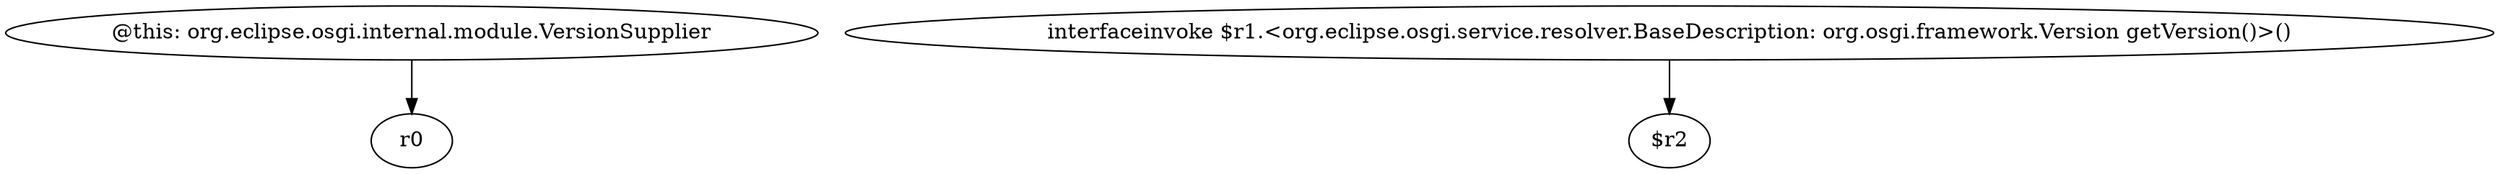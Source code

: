 digraph g {
0[label="@this: org.eclipse.osgi.internal.module.VersionSupplier"]
1[label="r0"]
0->1[label=""]
2[label="interfaceinvoke $r1.<org.eclipse.osgi.service.resolver.BaseDescription: org.osgi.framework.Version getVersion()>()"]
3[label="$r2"]
2->3[label=""]
}